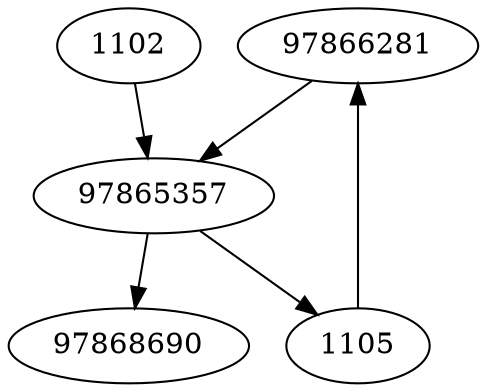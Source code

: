 strict digraph  {
97866281;
97865357;
1102;
1105;
97868690;
97866281 -> 97865357;
97865357 -> 1105;
97865357 -> 97868690;
1102 -> 97865357;
1105 -> 97866281;
}
